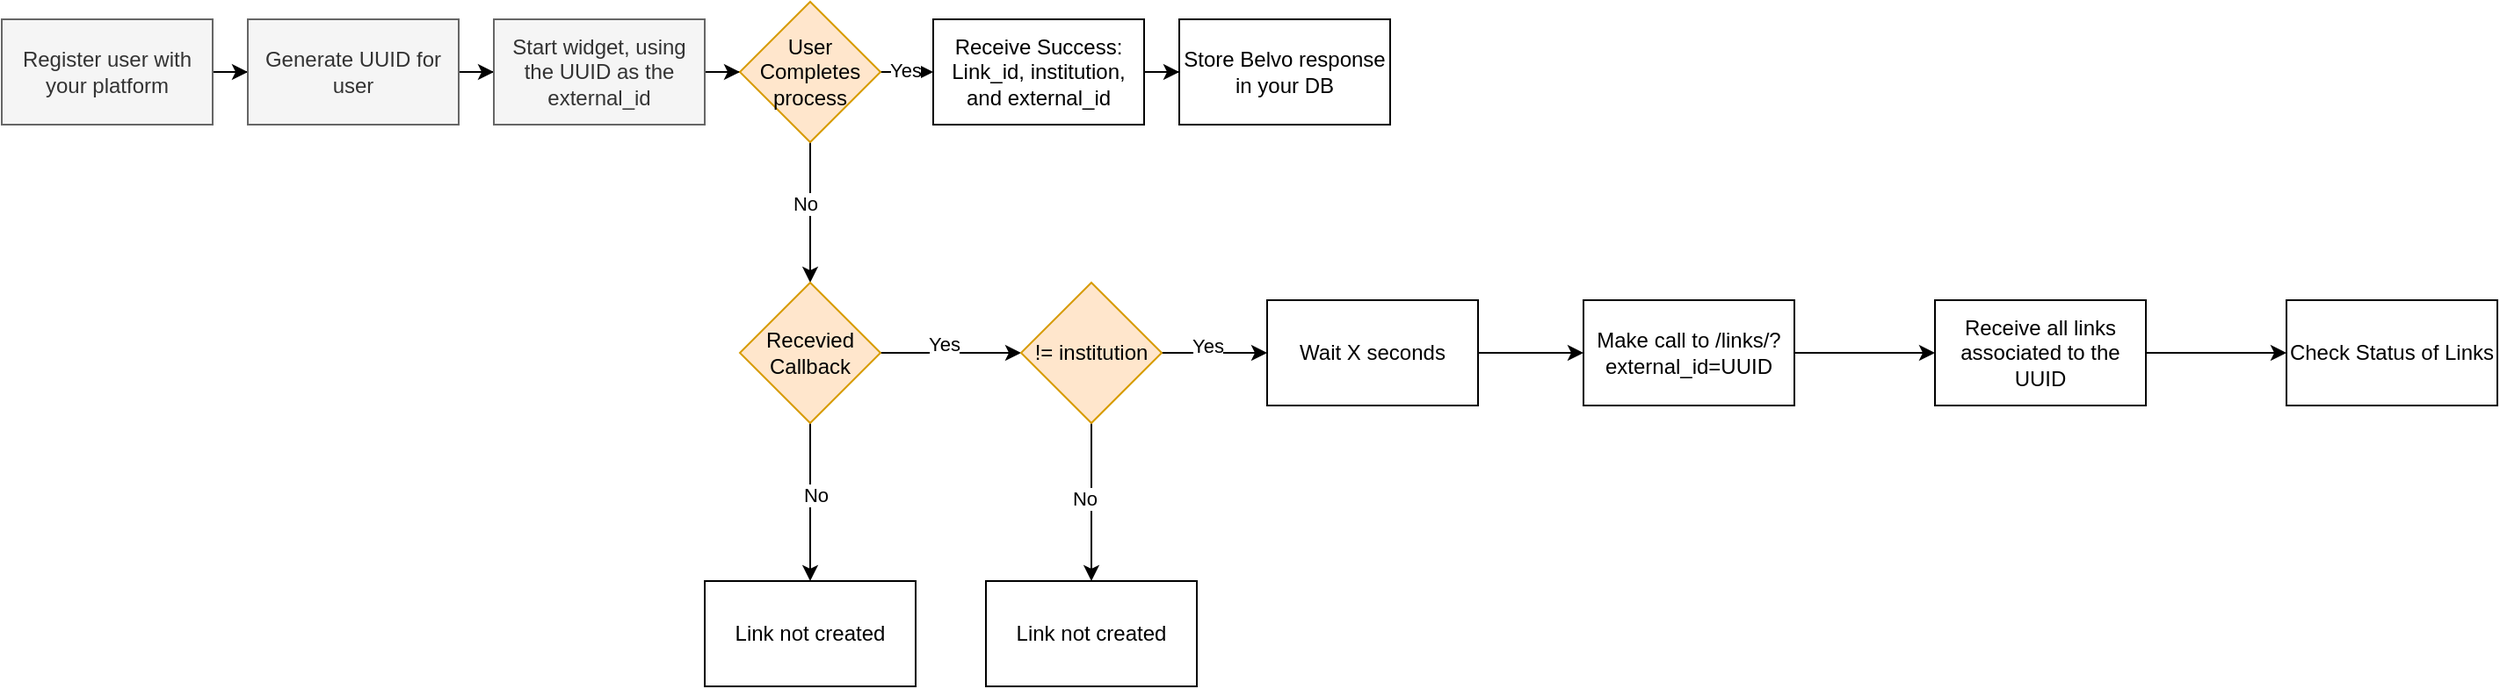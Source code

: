 <mxfile version="14.5.3" type="github">
  <diagram id="yUAJJJ6pCVC8MLU7LD5B" name="Page-1">
    <mxGraphModel dx="1632" dy="1157" grid="1" gridSize="10" guides="1" tooltips="1" connect="1" arrows="1" fold="1" page="1" pageScale="1" pageWidth="827" pageHeight="1169" math="0" shadow="0">
      <root>
        <mxCell id="0" />
        <mxCell id="1" parent="0" />
        <mxCell id="xgz9Fu2UuUWootMACIx9-3" value="" style="edgeStyle=orthogonalEdgeStyle;rounded=0;orthogonalLoop=1;jettySize=auto;html=1;" edge="1" parent="1" source="xgz9Fu2UuUWootMACIx9-1" target="xgz9Fu2UuUWootMACIx9-2">
          <mxGeometry relative="1" as="geometry" />
        </mxCell>
        <mxCell id="xgz9Fu2UuUWootMACIx9-1" value="Register user with your platform" style="rounded=0;whiteSpace=wrap;html=1;fillColor=#f5f5f5;strokeColor=#666666;fontColor=#333333;" vertex="1" parent="1">
          <mxGeometry x="50" y="260" width="120" height="60" as="geometry" />
        </mxCell>
        <mxCell id="xgz9Fu2UuUWootMACIx9-5" value="" style="edgeStyle=orthogonalEdgeStyle;rounded=0;orthogonalLoop=1;jettySize=auto;html=1;" edge="1" parent="1" source="xgz9Fu2UuUWootMACIx9-2" target="xgz9Fu2UuUWootMACIx9-4">
          <mxGeometry relative="1" as="geometry" />
        </mxCell>
        <mxCell id="xgz9Fu2UuUWootMACIx9-2" value="Generate UUID for user" style="whiteSpace=wrap;html=1;rounded=0;fillColor=#f5f5f5;strokeColor=#666666;fontColor=#333333;" vertex="1" parent="1">
          <mxGeometry x="190" y="260" width="120" height="60" as="geometry" />
        </mxCell>
        <mxCell id="xgz9Fu2UuUWootMACIx9-9" value="" style="edgeStyle=orthogonalEdgeStyle;rounded=0;orthogonalLoop=1;jettySize=auto;html=1;" edge="1" parent="1" source="xgz9Fu2UuUWootMACIx9-4" target="xgz9Fu2UuUWootMACIx9-8">
          <mxGeometry relative="1" as="geometry" />
        </mxCell>
        <mxCell id="xgz9Fu2UuUWootMACIx9-4" value="Start widget, using the UUID as the external_id" style="whiteSpace=wrap;html=1;rounded=0;fillColor=#f5f5f5;strokeColor=#666666;fontColor=#333333;" vertex="1" parent="1">
          <mxGeometry x="330" y="260" width="120" height="60" as="geometry" />
        </mxCell>
        <mxCell id="xgz9Fu2UuUWootMACIx9-11" value="" style="edgeStyle=orthogonalEdgeStyle;rounded=0;orthogonalLoop=1;jettySize=auto;html=1;" edge="1" parent="1" source="xgz9Fu2UuUWootMACIx9-8" target="xgz9Fu2UuUWootMACIx9-10">
          <mxGeometry relative="1" as="geometry" />
        </mxCell>
        <mxCell id="xgz9Fu2UuUWootMACIx9-14" value="Yes" style="edgeLabel;html=1;align=center;verticalAlign=middle;resizable=0;points=[];" vertex="1" connectable="0" parent="xgz9Fu2UuUWootMACIx9-11">
          <mxGeometry x="0.033" y="-1" relative="1" as="geometry">
            <mxPoint as="offset" />
          </mxGeometry>
        </mxCell>
        <mxCell id="xgz9Fu2UuUWootMACIx9-22" value="" style="edgeStyle=orthogonalEdgeStyle;rounded=0;orthogonalLoop=1;jettySize=auto;html=1;" edge="1" parent="1" source="xgz9Fu2UuUWootMACIx9-8" target="xgz9Fu2UuUWootMACIx9-21">
          <mxGeometry relative="1" as="geometry" />
        </mxCell>
        <mxCell id="xgz9Fu2UuUWootMACIx9-36" value="No" style="edgeLabel;html=1;align=center;verticalAlign=middle;resizable=0;points=[];" vertex="1" connectable="0" parent="xgz9Fu2UuUWootMACIx9-22">
          <mxGeometry x="-0.121" y="-3" relative="1" as="geometry">
            <mxPoint as="offset" />
          </mxGeometry>
        </mxCell>
        <mxCell id="xgz9Fu2UuUWootMACIx9-8" value="User Completes process" style="rhombus;whiteSpace=wrap;html=1;rounded=0;fillColor=#ffe6cc;strokeColor=#d79b00;" vertex="1" parent="1">
          <mxGeometry x="470" y="250" width="80" height="80" as="geometry" />
        </mxCell>
        <mxCell id="xgz9Fu2UuUWootMACIx9-13" value="" style="edgeStyle=orthogonalEdgeStyle;rounded=0;orthogonalLoop=1;jettySize=auto;html=1;" edge="1" parent="1" source="xgz9Fu2UuUWootMACIx9-10" target="xgz9Fu2UuUWootMACIx9-12">
          <mxGeometry relative="1" as="geometry" />
        </mxCell>
        <mxCell id="xgz9Fu2UuUWootMACIx9-10" value="Receive Success: Link_id, institution, and external_id" style="whiteSpace=wrap;html=1;rounded=0;" vertex="1" parent="1">
          <mxGeometry x="580" y="260" width="120" height="60" as="geometry" />
        </mxCell>
        <mxCell id="xgz9Fu2UuUWootMACIx9-12" value="Store Belvo response in your DB" style="whiteSpace=wrap;html=1;rounded=0;" vertex="1" parent="1">
          <mxGeometry x="720" y="260" width="120" height="60" as="geometry" />
        </mxCell>
        <mxCell id="xgz9Fu2UuUWootMACIx9-26" value="" style="edgeStyle=orthogonalEdgeStyle;rounded=0;orthogonalLoop=1;jettySize=auto;html=1;" edge="1" parent="1" source="xgz9Fu2UuUWootMACIx9-21" target="xgz9Fu2UuUWootMACIx9-25">
          <mxGeometry relative="1" as="geometry" />
        </mxCell>
        <mxCell id="xgz9Fu2UuUWootMACIx9-35" value="No" style="edgeLabel;html=1;align=center;verticalAlign=middle;resizable=0;points=[];" vertex="1" connectable="0" parent="xgz9Fu2UuUWootMACIx9-26">
          <mxGeometry x="-0.088" y="3" relative="1" as="geometry">
            <mxPoint as="offset" />
          </mxGeometry>
        </mxCell>
        <mxCell id="xgz9Fu2UuUWootMACIx9-28" value="" style="edgeStyle=orthogonalEdgeStyle;rounded=0;orthogonalLoop=1;jettySize=auto;html=1;" edge="1" parent="1" source="xgz9Fu2UuUWootMACIx9-21" target="xgz9Fu2UuUWootMACIx9-27">
          <mxGeometry relative="1" as="geometry" />
        </mxCell>
        <mxCell id="xgz9Fu2UuUWootMACIx9-37" value="Yes" style="edgeLabel;html=1;align=center;verticalAlign=middle;resizable=0;points=[];" vertex="1" connectable="0" parent="xgz9Fu2UuUWootMACIx9-28">
          <mxGeometry x="-0.109" y="5" relative="1" as="geometry">
            <mxPoint as="offset" />
          </mxGeometry>
        </mxCell>
        <mxCell id="xgz9Fu2UuUWootMACIx9-21" value="Recevied Callback" style="rhombus;whiteSpace=wrap;html=1;rounded=0;fillColor=#ffe6cc;strokeColor=#d79b00;" vertex="1" parent="1">
          <mxGeometry x="470" y="410" width="80" height="80" as="geometry" />
        </mxCell>
        <mxCell id="xgz9Fu2UuUWootMACIx9-25" value="Link not created" style="whiteSpace=wrap;html=1;rounded=0;" vertex="1" parent="1">
          <mxGeometry x="450" y="580" width="120" height="60" as="geometry" />
        </mxCell>
        <mxCell id="xgz9Fu2UuUWootMACIx9-30" value="" style="edgeStyle=orthogonalEdgeStyle;rounded=0;orthogonalLoop=1;jettySize=auto;html=1;" edge="1" parent="1" source="xgz9Fu2UuUWootMACIx9-27" target="xgz9Fu2UuUWootMACIx9-29">
          <mxGeometry relative="1" as="geometry" />
        </mxCell>
        <mxCell id="xgz9Fu2UuUWootMACIx9-39" value="No" style="edgeLabel;html=1;align=center;verticalAlign=middle;resizable=0;points=[];" vertex="1" connectable="0" parent="xgz9Fu2UuUWootMACIx9-30">
          <mxGeometry x="-0.061" y="-4" relative="1" as="geometry">
            <mxPoint as="offset" />
          </mxGeometry>
        </mxCell>
        <mxCell id="xgz9Fu2UuUWootMACIx9-32" value="" style="edgeStyle=orthogonalEdgeStyle;rounded=0;orthogonalLoop=1;jettySize=auto;html=1;" edge="1" parent="1" source="xgz9Fu2UuUWootMACIx9-27" target="xgz9Fu2UuUWootMACIx9-31">
          <mxGeometry relative="1" as="geometry" />
        </mxCell>
        <mxCell id="xgz9Fu2UuUWootMACIx9-38" value="Yes" style="edgeLabel;html=1;align=center;verticalAlign=middle;resizable=0;points=[];" vertex="1" connectable="0" parent="xgz9Fu2UuUWootMACIx9-32">
          <mxGeometry x="-0.126" y="4" relative="1" as="geometry">
            <mxPoint as="offset" />
          </mxGeometry>
        </mxCell>
        <mxCell id="xgz9Fu2UuUWootMACIx9-27" value="!= institution" style="rhombus;whiteSpace=wrap;html=1;rounded=0;fillColor=#ffe6cc;strokeColor=#d79b00;" vertex="1" parent="1">
          <mxGeometry x="630" y="410" width="80" height="80" as="geometry" />
        </mxCell>
        <mxCell id="xgz9Fu2UuUWootMACIx9-29" value="Link not created" style="whiteSpace=wrap;html=1;rounded=0;" vertex="1" parent="1">
          <mxGeometry x="610" y="580" width="120" height="60" as="geometry" />
        </mxCell>
        <mxCell id="xgz9Fu2UuUWootMACIx9-34" value="" style="edgeStyle=orthogonalEdgeStyle;rounded=0;orthogonalLoop=1;jettySize=auto;html=1;" edge="1" parent="1" source="xgz9Fu2UuUWootMACIx9-31" target="xgz9Fu2UuUWootMACIx9-33">
          <mxGeometry relative="1" as="geometry" />
        </mxCell>
        <mxCell id="xgz9Fu2UuUWootMACIx9-31" value="Wait X seconds" style="whiteSpace=wrap;html=1;rounded=0;" vertex="1" parent="1">
          <mxGeometry x="770" y="420" width="120" height="60" as="geometry" />
        </mxCell>
        <mxCell id="xgz9Fu2UuUWootMACIx9-41" value="" style="edgeStyle=orthogonalEdgeStyle;rounded=0;orthogonalLoop=1;jettySize=auto;html=1;" edge="1" parent="1" source="xgz9Fu2UuUWootMACIx9-33" target="xgz9Fu2UuUWootMACIx9-40">
          <mxGeometry relative="1" as="geometry" />
        </mxCell>
        <mxCell id="xgz9Fu2UuUWootMACIx9-33" value="Make call to /links/?external_id=UUID" style="whiteSpace=wrap;html=1;rounded=0;" vertex="1" parent="1">
          <mxGeometry x="950" y="420" width="120" height="60" as="geometry" />
        </mxCell>
        <mxCell id="xgz9Fu2UuUWootMACIx9-43" value="" style="edgeStyle=orthogonalEdgeStyle;rounded=0;orthogonalLoop=1;jettySize=auto;html=1;" edge="1" parent="1" source="xgz9Fu2UuUWootMACIx9-40" target="xgz9Fu2UuUWootMACIx9-42">
          <mxGeometry relative="1" as="geometry" />
        </mxCell>
        <mxCell id="xgz9Fu2UuUWootMACIx9-40" value="Receive all links associated to the UUID" style="whiteSpace=wrap;html=1;rounded=0;" vertex="1" parent="1">
          <mxGeometry x="1150" y="420" width="120" height="60" as="geometry" />
        </mxCell>
        <mxCell id="xgz9Fu2UuUWootMACIx9-42" value="Check Status of Links" style="whiteSpace=wrap;html=1;rounded=0;" vertex="1" parent="1">
          <mxGeometry x="1350" y="420" width="120" height="60" as="geometry" />
        </mxCell>
      </root>
    </mxGraphModel>
  </diagram>
</mxfile>
